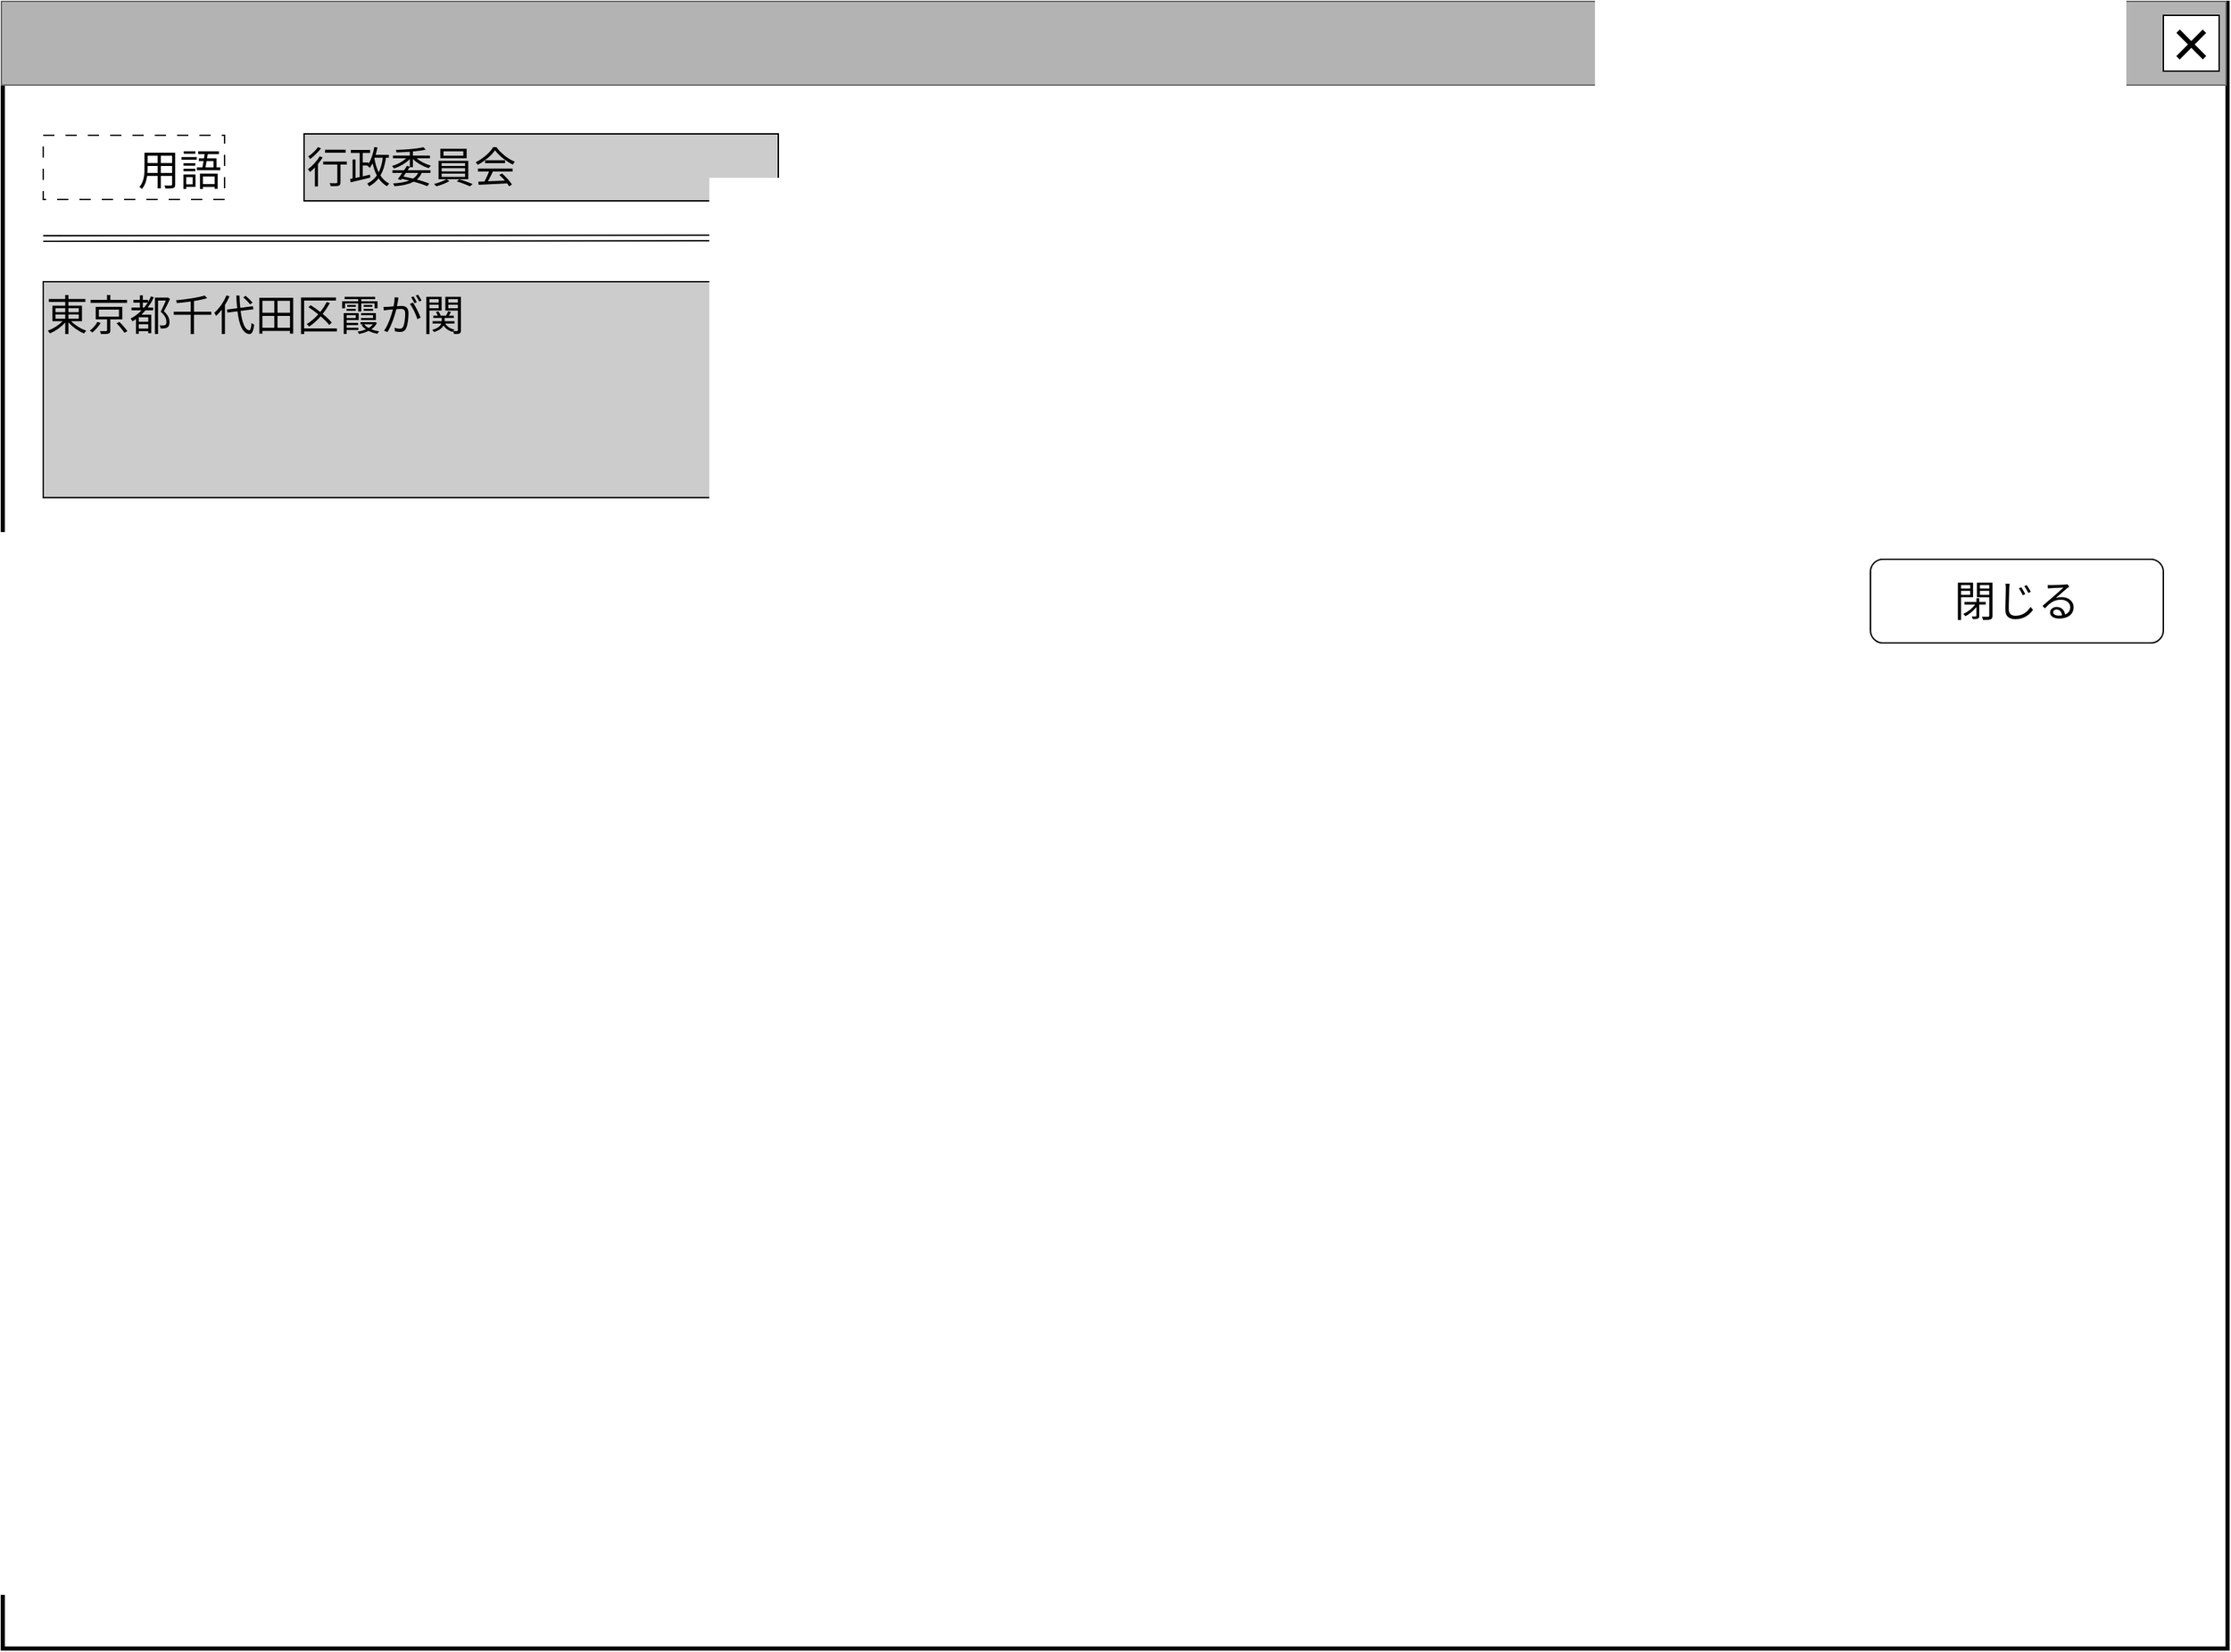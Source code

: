 <mxfile version="22.1.16" type="device">
  <diagram name="ページ1" id="LE8fIzdrHe0wcv1LTvfw">
    <mxGraphModel dx="2426" dy="1434" grid="1" gridSize="10" guides="1" tooltips="1" connect="1" arrows="1" fold="1" page="1" pageScale="1" pageWidth="1600" pageHeight="1200" math="0" shadow="0">
      <root>
        <mxCell id="0" />
        <mxCell id="cFaB45KztUIKXS-_cTrr-4" value="背景" style="locked=1;" parent="0" visible="0" />
        <mxCell id="cFaB45KztUIKXS-_cTrr-5" value="" style="rounded=0;whiteSpace=wrap;html=1;strokeWidth=3;" parent="cFaB45KztUIKXS-_cTrr-4" vertex="1">
          <mxGeometry x="1" y="1" width="1595" height="1180" as="geometry" />
        </mxCell>
        <mxCell id="cFaB45KztUIKXS-_cTrr-6" value="" style="rounded=0;whiteSpace=wrap;html=1;fillColor=#B3B3B3;fontColor=#333333;strokeColor=#666666;" parent="cFaB45KztUIKXS-_cTrr-4" vertex="1">
          <mxGeometry width="1595" height="60" as="geometry" />
        </mxCell>
        <mxCell id="cFaB45KztUIKXS-_cTrr-7" value="&lt;font style=&quot;font-size: 48px;&quot;&gt;×&lt;/font&gt;" style="rounded=0;whiteSpace=wrap;html=1;" parent="cFaB45KztUIKXS-_cTrr-4" vertex="1">
          <mxGeometry x="1550" y="10" width="40" height="40" as="geometry" />
        </mxCell>
        <mxCell id="cFaB45KztUIKXS-_cTrr-8" value="" style="rounded=0;whiteSpace=wrap;html=1;" parent="cFaB45KztUIKXS-_cTrr-4" vertex="1">
          <mxGeometry x="830" y="670" width="120" height="60" as="geometry" />
        </mxCell>
        <mxCell id="cFaB45KztUIKXS-_cTrr-9" value="ウインドウ" style="locked=1;" parent="0" />
        <mxCell id="cFaB45KztUIKXS-_cTrr-10" value="" style="rounded=0;whiteSpace=wrap;html=1;strokeWidth=3;" parent="cFaB45KztUIKXS-_cTrr-9" vertex="1">
          <mxGeometry x="1" y="1" width="1595" height="1180" as="geometry" />
        </mxCell>
        <mxCell id="cFaB45KztUIKXS-_cTrr-11" value="" style="rounded=0;whiteSpace=wrap;html=1;fillColor=#B3B3B3;fontColor=#333333;strokeColor=#666666;" parent="cFaB45KztUIKXS-_cTrr-9" vertex="1">
          <mxGeometry width="1595" height="60" as="geometry" />
        </mxCell>
        <mxCell id="cFaB45KztUIKXS-_cTrr-12" value="&lt;font style=&quot;font-size: 48px;&quot;&gt;×&lt;/font&gt;" style="rounded=0;whiteSpace=wrap;html=1;" parent="cFaB45KztUIKXS-_cTrr-9" vertex="1">
          <mxGeometry x="1550" y="10" width="40" height="40" as="geometry" />
        </mxCell>
        <mxCell id="cFaB45KztUIKXS-_cTrr-14" value="名称未設定レイヤ" style="" parent="0" />
        <mxCell id="d3nGHpn8aijSnocmTBl6-0" value="&lt;span style=&quot;font-size: 30px;&quot;&gt;用語&lt;/span&gt;" style="rounded=0;whiteSpace=wrap;html=1;align=right;dashed=1;dashPattern=8 8;verticalAlign=bottom;" vertex="1" parent="cFaB45KztUIKXS-_cTrr-14">
          <mxGeometry x="30" y="96" width="130" height="46" as="geometry" />
        </mxCell>
        <mxCell id="d3nGHpn8aijSnocmTBl6-1" value="&lt;span style=&quot;font-size: 30px;&quot;&gt;行政委員会&lt;/span&gt;" style="rounded=0;whiteSpace=wrap;html=1;align=left;fillColor=#CCCCCC;strokeColor=#000000;" vertex="1" parent="cFaB45KztUIKXS-_cTrr-14">
          <mxGeometry x="217" y="95" width="340" height="48" as="geometry" />
        </mxCell>
        <mxCell id="d3nGHpn8aijSnocmTBl6-2" value="" style="shape=link;html=1;rounded=0;" edge="1" parent="cFaB45KztUIKXS-_cTrr-14">
          <mxGeometry width="100" relative="1" as="geometry">
            <mxPoint x="30" y="170" as="sourcePoint" />
            <mxPoint x="1500" y="169" as="targetPoint" />
          </mxGeometry>
        </mxCell>
        <mxCell id="d3nGHpn8aijSnocmTBl6-3" value="&lt;span style=&quot;font-size: 30px;&quot;&gt;閉じる&lt;/span&gt;" style="rounded=1;whiteSpace=wrap;html=1;" vertex="1" parent="cFaB45KztUIKXS-_cTrr-14">
          <mxGeometry x="1340" y="400" width="210" height="60" as="geometry" />
        </mxCell>
        <mxCell id="d3nGHpn8aijSnocmTBl6-4" value="&lt;font style=&quot;font-size: 30px;&quot;&gt;東京都千代田区霞が関&lt;/font&gt;" style="rounded=0;whiteSpace=wrap;html=1;align=left;verticalAlign=top;fillColor=#CCCCCC;" vertex="1" parent="cFaB45KztUIKXS-_cTrr-14">
          <mxGeometry x="30" y="201" width="1470" height="154.79" as="geometry" />
        </mxCell>
      </root>
    </mxGraphModel>
  </diagram>
</mxfile>
